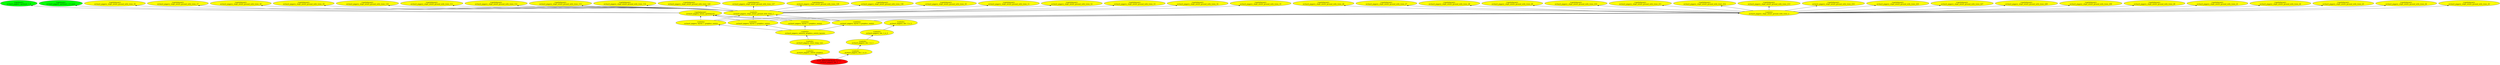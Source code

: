 digraph {
rankdir="BT"
orchard_piggery_spriteset_1_0 [fillcolor=green style="filled" label="<spriteset>\norchard_piggery_spriteset_1_0"]
orchard_piggery_spriteset_1_0_snow [fillcolor=green style="filled" label="<spriteset>\norchard_piggery_spriteset_1_0_snow"]
orchard_piggery_house_spritelayout [fillcolor=yellow style="filled" label="<spritelayout>\norchard_piggery_house_spritelayout"]
orchard_piggery_slope_aware_ground_with_trees_10 [fillcolor=yellow style="filled" label="<spritelayout>\norchard_piggery_slope_aware_ground_with_trees_10"]
orchard_piggery_slope_aware_ground_with_trees_11 [fillcolor=yellow style="filled" label="<spritelayout>\norchard_piggery_slope_aware_ground_with_trees_11"]
orchard_piggery_slope_aware_ground_with_trees_12 [fillcolor=yellow style="filled" label="<spritelayout>\norchard_piggery_slope_aware_ground_with_trees_12"]
orchard_piggery_slope_aware_ground_with_trees_13 [fillcolor=yellow style="filled" label="<spritelayout>\norchard_piggery_slope_aware_ground_with_trees_13"]
orchard_piggery_slope_aware_ground_with_trees_14 [fillcolor=yellow style="filled" label="<spritelayout>\norchard_piggery_slope_aware_ground_with_trees_14"]
orchard_piggery_slope_aware_ground_with_trees_15 [fillcolor=yellow style="filled" label="<spritelayout>\norchard_piggery_slope_aware_ground_with_trees_15"]
orchard_piggery_slope_aware_ground_with_trees_16 [fillcolor=yellow style="filled" label="<spritelayout>\norchard_piggery_slope_aware_ground_with_trees_16"]
orchard_piggery_slope_aware_ground_with_trees_17 [fillcolor=yellow style="filled" label="<spritelayout>\norchard_piggery_slope_aware_ground_with_trees_17"]
orchard_piggery_slope_aware_ground_with_trees_18 [fillcolor=yellow style="filled" label="<spritelayout>\norchard_piggery_slope_aware_ground_with_trees_18"]
orchard_piggery_slope_aware_ground_with_trees_19 [fillcolor=yellow style="filled" label="<spritelayout>\norchard_piggery_slope_aware_ground_with_trees_19"]
orchard_piggery_slope_aware_ground_with_trees_110 [fillcolor=yellow style="filled" label="<spritelayout>\norchard_piggery_slope_aware_ground_with_trees_110"]
orchard_piggery_slope_aware_ground_with_trees_111 [fillcolor=yellow style="filled" label="<spritelayout>\norchard_piggery_slope_aware_ground_with_trees_111"]
orchard_piggery_slope_aware_ground_with_trees_112 [fillcolor=yellow style="filled" label="<spritelayout>\norchard_piggery_slope_aware_ground_with_trees_112"]
orchard_piggery_slope_aware_ground_with_trees_113 [fillcolor=yellow style="filled" label="<spritelayout>\norchard_piggery_slope_aware_ground_with_trees_113"]
orchard_piggery_slope_aware_ground_with_trees_114 [fillcolor=yellow style="filled" label="<spritelayout>\norchard_piggery_slope_aware_ground_with_trees_114"]
orchard_piggery_slope_aware_ground_with_trees_123 [fillcolor=yellow style="filled" label="<spritelayout>\norchard_piggery_slope_aware_ground_with_trees_123"]
orchard_piggery_slope_aware_ground_with_trees_127 [fillcolor=yellow style="filled" label="<spritelayout>\norchard_piggery_slope_aware_ground_with_trees_127"]
orchard_piggery_slope_aware_ground_with_trees_129 [fillcolor=yellow style="filled" label="<spritelayout>\norchard_piggery_slope_aware_ground_with_trees_129"]
orchard_piggery_slope_aware_ground_with_trees_130 [fillcolor=yellow style="filled" label="<spritelayout>\norchard_piggery_slope_aware_ground_with_trees_130"]
orchard_piggery_slope_aware_ground_with_trees_20 [fillcolor=yellow style="filled" label="<spritelayout>\norchard_piggery_slope_aware_ground_with_trees_20"]
orchard_piggery_slope_aware_ground_with_trees_21 [fillcolor=yellow style="filled" label="<spritelayout>\norchard_piggery_slope_aware_ground_with_trees_21"]
orchard_piggery_slope_aware_ground_with_trees_22 [fillcolor=yellow style="filled" label="<spritelayout>\norchard_piggery_slope_aware_ground_with_trees_22"]
orchard_piggery_slope_aware_ground_with_trees_23 [fillcolor=yellow style="filled" label="<spritelayout>\norchard_piggery_slope_aware_ground_with_trees_23"]
orchard_piggery_slope_aware_ground_with_trees_24 [fillcolor=yellow style="filled" label="<spritelayout>\norchard_piggery_slope_aware_ground_with_trees_24"]
orchard_piggery_slope_aware_ground_with_trees_25 [fillcolor=yellow style="filled" label="<spritelayout>\norchard_piggery_slope_aware_ground_with_trees_25"]
orchard_piggery_slope_aware_ground_with_trees_26 [fillcolor=yellow style="filled" label="<spritelayout>\norchard_piggery_slope_aware_ground_with_trees_26"]
orchard_piggery_slope_aware_ground_with_trees_27 [fillcolor=yellow style="filled" label="<spritelayout>\norchard_piggery_slope_aware_ground_with_trees_27"]
orchard_piggery_slope_aware_ground_with_trees_28 [fillcolor=yellow style="filled" label="<spritelayout>\norchard_piggery_slope_aware_ground_with_trees_28"]
orchard_piggery_slope_aware_ground_with_trees_29 [fillcolor=yellow style="filled" label="<spritelayout>\norchard_piggery_slope_aware_ground_with_trees_29"]
orchard_piggery_slope_aware_ground_with_trees_210 [fillcolor=yellow style="filled" label="<spritelayout>\norchard_piggery_slope_aware_ground_with_trees_210"]
orchard_piggery_slope_aware_ground_with_trees_211 [fillcolor=yellow style="filled" label="<spritelayout>\norchard_piggery_slope_aware_ground_with_trees_211"]
orchard_piggery_slope_aware_ground_with_trees_212 [fillcolor=yellow style="filled" label="<spritelayout>\norchard_piggery_slope_aware_ground_with_trees_212"]
orchard_piggery_slope_aware_ground_with_trees_213 [fillcolor=yellow style="filled" label="<spritelayout>\norchard_piggery_slope_aware_ground_with_trees_213"]
orchard_piggery_slope_aware_ground_with_trees_214 [fillcolor=yellow style="filled" label="<spritelayout>\norchard_piggery_slope_aware_ground_with_trees_214"]
orchard_piggery_slope_aware_ground_with_trees_223 [fillcolor=yellow style="filled" label="<spritelayout>\norchard_piggery_slope_aware_ground_with_trees_223"]
orchard_piggery_slope_aware_ground_with_trees_227 [fillcolor=yellow style="filled" label="<spritelayout>\norchard_piggery_slope_aware_ground_with_trees_227"]
orchard_piggery_slope_aware_ground_with_trees_229 [fillcolor=yellow style="filled" label="<spritelayout>\norchard_piggery_slope_aware_ground_with_trees_229"]
orchard_piggery_slope_aware_ground_with_trees_230 [fillcolor=yellow style="filled" label="<spritelayout>\norchard_piggery_slope_aware_ground_with_trees_230"]
orchard_piggery_slope_aware_ground_with_trees_1 [fillcolor=yellow style="filled" label="<switch>\norchard_piggery_slope_aware_ground_with_trees_1"]
orchard_piggery_slope_aware_ground_with_trees_2 [fillcolor=yellow style="filled" label="<switch>\norchard_piggery_slope_aware_ground_with_trees_2"]
orchard_piggery_layout_1_graphics_switch [fillcolor=yellow style="filled" label="<switch>\norchard_piggery_layout_1_graphics_switch"]
orchard_piggery_layout_2_graphics_switch [fillcolor=yellow style="filled" label="<switch>\norchard_piggery_layout_2_graphics_switch"]
orchard_piggery_layout_3_graphics_switch [fillcolor=yellow style="filled" label="<switch>\norchard_piggery_layout_3_graphics_switch"]
orchard_piggery_layout_4_graphics_switch [fillcolor=yellow style="filled" label="<switch>\norchard_piggery_layout_4_graphics_switch"]
orchard_piggery_industry_graphics_switch_layouts [fillcolor=yellow style="filled" label="<switch>\norchard_piggery_industry_graphics_switch_layouts"]
orchard_piggery_store_temp_vars [fillcolor=yellow style="filled" label="<switch>\norchard_piggery_store_temp_vars"]
orchard_piggery_switch_graphics [fillcolor=yellow style="filled" label="<switch>\norchard_piggery_switch_graphics"]
orchard_piggery_tile_1_lc_3 [fillcolor=yellow style="filled" label="<switch>\norchard_piggery_tile_1_lc_3"]
orchard_piggery_tile_1_lc_2 [fillcolor=yellow style="filled" label="<switch>\norchard_piggery_tile_1_lc_2"]
orchard_piggery_tile_1_lc_1 [fillcolor=yellow style="filled" label="<switch>\norchard_piggery_tile_1_lc_1"]
orchard_piggery_tile_1_lc_0 [fillcolor=yellow style="filled" label="<switch>\norchard_piggery_tile_1_lc_0"]
orchard_piggery_tile_1 [fillcolor=red style="filled" label="FEAT_INDUSTRYTILES <171>\norchard_piggery_tile_1"]
orchard_piggery_slope_aware_ground_with_trees_1->orchard_piggery_slope_aware_ground_with_trees_12
orchard_piggery_layout_3_graphics_switch->orchard_piggery_house_spritelayout
orchard_piggery_layout_2_graphics_switch->orchard_piggery_slope_aware_ground_with_trees_1
orchard_piggery_layout_1_graphics_switch->orchard_piggery_slope_aware_ground_with_trees_2
orchard_piggery_slope_aware_ground_with_trees_1->orchard_piggery_slope_aware_ground_with_trees_17
orchard_piggery_slope_aware_ground_with_trees_2->orchard_piggery_slope_aware_ground_with_trees_20
orchard_piggery_slope_aware_ground_with_trees_1->orchard_piggery_slope_aware_ground_with_trees_19
orchard_piggery_industry_graphics_switch_layouts->orchard_piggery_layout_1_graphics_switch
orchard_piggery_slope_aware_ground_with_trees_1->orchard_piggery_slope_aware_ground_with_trees_110
orchard_piggery_layout_4_graphics_switch->orchard_piggery_slope_aware_ground_with_trees_2
orchard_piggery_slope_aware_ground_with_trees_2->orchard_piggery_slope_aware_ground_with_trees_28
orchard_piggery_layout_4_graphics_switch->orchard_piggery_slope_aware_ground_with_trees_1
orchard_piggery_slope_aware_ground_with_trees_2->orchard_piggery_slope_aware_ground_with_trees_214
orchard_piggery_slope_aware_ground_with_trees_1->orchard_piggery_slope_aware_ground_with_trees_111
orchard_piggery_slope_aware_ground_with_trees_1->orchard_piggery_slope_aware_ground_with_trees_10
orchard_piggery_slope_aware_ground_with_trees_2->orchard_piggery_slope_aware_ground_with_trees_211
orchard_piggery_layout_1_graphics_switch->orchard_piggery_slope_aware_ground_with_trees_1
orchard_piggery_slope_aware_ground_with_trees_1->orchard_piggery_slope_aware_ground_with_trees_14
orchard_piggery_slope_aware_ground_with_trees_2->orchard_piggery_slope_aware_ground_with_trees_27
orchard_piggery_slope_aware_ground_with_trees_1->orchard_piggery_slope_aware_ground_with_trees_15
orchard_piggery_slope_aware_ground_with_trees_2->orchard_piggery_slope_aware_ground_with_trees_230
orchard_piggery_slope_aware_ground_with_trees_2->orchard_piggery_slope_aware_ground_with_trees_213
orchard_piggery_industry_graphics_switch_layouts->orchard_piggery_layout_2_graphics_switch
orchard_piggery_slope_aware_ground_with_trees_1->orchard_piggery_slope_aware_ground_with_trees_114
orchard_piggery_tile_1_lc_2->orchard_piggery_tile_1_lc_3
orchard_piggery_slope_aware_ground_with_trees_1->orchard_piggery_slope_aware_ground_with_trees_113
orchard_piggery_slope_aware_ground_with_trees_1->orchard_piggery_slope_aware_ground_with_trees_112
orchard_piggery_slope_aware_ground_with_trees_2->orchard_piggery_slope_aware_ground_with_trees_210
orchard_piggery_industry_graphics_switch_layouts->orchard_piggery_layout_4_graphics_switch
orchard_piggery_layout_1_graphics_switch->orchard_piggery_house_spritelayout
orchard_piggery_switch_graphics->orchard_piggery_store_temp_vars
orchard_piggery_layout_4_graphics_switch->orchard_piggery_house_spritelayout
orchard_piggery_slope_aware_ground_with_trees_2->orchard_piggery_slope_aware_ground_with_trees_26
orchard_piggery_house_spritelayout->orchard_piggery_spriteset_1_0
orchard_piggery_layout_3_graphics_switch->orchard_piggery_slope_aware_ground_with_trees_2
orchard_piggery_slope_aware_ground_with_trees_1->orchard_piggery_slope_aware_ground_with_trees_123
orchard_piggery_tile_1->orchard_piggery_tile_1_lc_0
orchard_piggery_slope_aware_ground_with_trees_1->orchard_piggery_slope_aware_ground_with_trees_127
orchard_piggery_store_temp_vars->orchard_piggery_industry_graphics_switch_layouts
orchard_piggery_slope_aware_ground_with_trees_1->orchard_piggery_slope_aware_ground_with_trees_18
orchard_piggery_tile_1_lc_1->orchard_piggery_tile_1_lc_2
orchard_piggery_slope_aware_ground_with_trees_1->orchard_piggery_slope_aware_ground_with_trees_13
orchard_piggery_slope_aware_ground_with_trees_2->orchard_piggery_slope_aware_ground_with_trees_22
orchard_piggery_slope_aware_ground_with_trees_2->orchard_piggery_slope_aware_ground_with_trees_229
orchard_piggery_slope_aware_ground_with_trees_1->orchard_piggery_slope_aware_ground_with_trees_129
orchard_piggery_slope_aware_ground_with_trees_2->orchard_piggery_slope_aware_ground_with_trees_21
orchard_piggery_slope_aware_ground_with_trees_2->orchard_piggery_slope_aware_ground_with_trees_223
orchard_piggery_tile_1_lc_0->orchard_piggery_tile_1_lc_1
orchard_piggery_slope_aware_ground_with_trees_1->orchard_piggery_slope_aware_ground_with_trees_11
orchard_piggery_house_spritelayout->orchard_piggery_spriteset_1_0_snow
orchard_piggery_slope_aware_ground_with_trees_2->orchard_piggery_slope_aware_ground_with_trees_212
orchard_piggery_industry_graphics_switch_layouts->orchard_piggery_layout_3_graphics_switch
orchard_piggery_slope_aware_ground_with_trees_1->orchard_piggery_slope_aware_ground_with_trees_130
orchard_piggery_slope_aware_ground_with_trees_1->orchard_piggery_slope_aware_ground_with_trees_16
orchard_piggery_slope_aware_ground_with_trees_2->orchard_piggery_slope_aware_ground_with_trees_24
orchard_piggery_layout_2_graphics_switch->orchard_piggery_house_spritelayout
orchard_piggery_slope_aware_ground_with_trees_2->orchard_piggery_slope_aware_ground_with_trees_25
orchard_piggery_slope_aware_ground_with_trees_2->orchard_piggery_slope_aware_ground_with_trees_227
orchard_piggery_tile_1->orchard_piggery_switch_graphics
orchard_piggery_slope_aware_ground_with_trees_2->orchard_piggery_slope_aware_ground_with_trees_29
orchard_piggery_layout_2_graphics_switch->orchard_piggery_slope_aware_ground_with_trees_2
orchard_piggery_layout_3_graphics_switch->orchard_piggery_slope_aware_ground_with_trees_1
orchard_piggery_slope_aware_ground_with_trees_2->orchard_piggery_slope_aware_ground_with_trees_23
}
